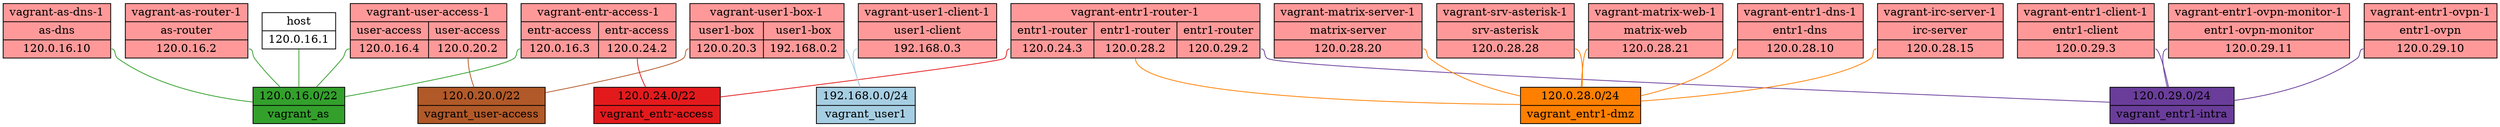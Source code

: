 # https://github.com/LeoVerto/docker-network-graph
# https://dreampuf.github.io/GraphvizOnline/
// Docker Network Graph
graph {
    graph [splines=true]
    network_vagrant_as [label="{<gw_iface> 120.0.16.0/22 | vagrant_as}" fillcolor="#33a02c" shape=record style=filled]
    "network_vagrant_entr-access" [label="{<gw_iface> 120.0.24.0/22 | vagrant_entr-access}" fillcolor="#e31a1c" shape=record style=filled]
    "network_vagrant_entr1-dmz" [label="{<gw_iface> 120.0.28.0/24 | vagrant_entr1-dmz}" fillcolor="#ff7f00" shape=record style=filled]
    "network_vagrant_entr1-intra" [label="{<gw_iface> 120.0.29.0/24 | vagrant_entr1-intra}" fillcolor="#6a3d9a" shape=record style=filled]
    "network_vagrant_user-access" [label="{<gw_iface> 120.0.20.0/22 | vagrant_user-access}" fillcolor="#b15928" shape=record style=filled]
    network_vagrant_user1 [label="{<gw_iface> 192.168.0.0/24 | vagrant_user1}" fillcolor="#a6cee3" shape=record style=filled]
    container_b3dcd19f376ff9996f648b9a5014e891ec39306b25d5d263bbc623b2a35a6614 [label="{ vagrant-entr1-router-1 | { { entr1-router |<f66e068aa13fd51bcd70233df307337bb50323771ffc2f34a0840b1db549b6da> 120.0.24.3 } | { entr1-router |<f53268c61e586b95620c5d9a004fb2643f280154773e19f54c278cd7f93fd3d7> 120.0.28.2 } | { entr1-router |<a1aefb37fd4a07f95a930996b0051ebbb53a2a9cefb5ee548860e4cb71f4acfc> 120.0.29.2 } } }" fillcolor="#ff9999" shape=record style=filled]
    container_72c5f82cb3b0c7477c69ea94cb32fb6053594ac5fb98e3e114874d94f53668dd [label="{ vagrant-srv-asterisk-1 | { { srv-asterisk |<22078c241f1307196197bb70ace843115c5f430531907421732ec61480384672> 120.0.28.28 } } }" fillcolor="#ff9999" shape=record style=filled]
    container_b83e2af18044cfd2d0047fa33d6e6a5e6e2a1377a7d897b570bcbfd8321923fd [label="{ vagrant-user1-client-1 | { { user1-client |<170fbb1945e851620db5b77f9bea4a77a21e873acbfccb07a75916e8d34593db> 192.168.0.3 } } }" fillcolor="#ff9999" shape=record style=filled]
    container_20d27d1d44d0541650d246cf50d03b44a2fdf7f5aec88d540b5153b5671c0cd2 [label="{ vagrant-entr1-client-1 | { { entr1-client |<9d28ed0815ee8f348092c74ef95017ceed1aed5a10ded3e4c349023b3aced695> 120.0.29.3 } } }" fillcolor="#ff9999" shape=record style=filled]
    container_33664c2d38d4e53746ea0a11bb0cb1fe819cfcb8edac345f6ee22141d8171f3d [label="{ vagrant-as-dns-1 | { { as-dns |<d6adef003127c9251dc5cfa97e065b2eaaf6ec477b88217af422ec69a13ecc0a> 120.0.16.10 } } }" fillcolor="#ff9999" shape=record style=filled]
    container_1f7c17781f91ba43e92478f549cb6cdd86c8b56a06b78a527e9a659fe99c212b [label="{ vagrant-matrix-web-1 | { { matrix-web |<6cad816312b28a1dc6cfc40de61c7bf948c362fa5706bb6c9cd9e5037085734f> 120.0.28.21 } } }" fillcolor="#ff9999" shape=record style=filled]
    container_01ec02b60bec50c1750704472c65942f1ac6cbc20c621d17eb2e698d47a27fda [label="{ vagrant-user1-box-1 | { { user1-box |<caf418f11ab10c32f1e85ea6fa1fb2ff8c5017e862ec47fa7dedc691a1d71291> 120.0.20.3 } | { user1-box |<c886b1d2ba52fc3ee178fb00e680bc8cc292cf2008e889508ad5030f57ad72b9> 192.168.0.2 } } }" fillcolor="#ff9999" shape=record style=filled]
    container_d9dadd84797171564b50986cc69893f858c7c6a699c1b2053d0bc3857dd3decf [label="{ vagrant-entr1-dns-1 | { { entr1-dns |<05b859e1f644c52d5d0ae55e588f3f1ebde88857a53e078b2351eaa332c19cba> 120.0.28.10 } } }" fillcolor="#ff9999" shape=record style=filled]
    container_fe89943050acf4a60425b6363df82482c6f54ee2be3e3b29ebb3f19bba77d08e [label="{ vagrant-entr1-ovpn-monitor-1 | { { entr1-ovpn-monitor |<99b477a9b65b31993fca502cbc940dd285b480d93fc9c279b2095a8c76a22aa3> 120.0.29.11 } } }" fillcolor="#ff9999" shape=record style=filled]
    container_89d767156889c9acbf667e0ff9e13d840722cc9aef2641fb756bd74ed6178333 [label="{ vagrant-as-router-1 | { { as-router |<479856b5585e483f5b5bdf30baa0fea6ec75c281dc18f6eec9152de87fd3b579> 120.0.16.2 } } }" fillcolor="#ff9999" shape=record style=filled]
    container_e2ab23696a06f17021956d1b2cc34e1dd11a5da594a7e79559667194a4729358 [label="{ vagrant-user-access-1 | { { user-access |<43247aac8c642e5bbb34b3363208fc60b939911a1a07a99bd7fb5dad29448ce5> 120.0.16.4 } | { user-access |<9227ada1ce80358a44bbf747130f2a52a3cb8eb8aac1f167173d1602642611c8> 120.0.20.2 } } }" fillcolor="#ff9999" shape=record style=filled]
    container_8476c6259d0eca2576ffee84c78bc75fa7490eecfff62f4f4aa00567b3d4c5b1 [label="{ vagrant-irc-server-1 | { { irc-server |<d17afde7177397f90a6fe9e2b293431644b71503979637f8fbac02f957c178bd> 120.0.28.15 } } }" fillcolor="#ff9999" shape=record style=filled]
    container_8cd4d1db254f56d68e144fd7d30141c5b0c2bffd76a5365fe8b042e660e7b1e8 [label="{ vagrant-matrix-server-1 | { { matrix-server |<122824df74e53d04f56f58ea9b1d07f43221e0be1528367623713e7dc56d93a9> 120.0.28.20 } } }" fillcolor="#ff9999" shape=record style=filled]
    container_48a78e677ba62d66bd950c337659149b2bd1ed6f7e797762c917890508ce5cbb [label="{ vagrant-entr1-ovpn-1 | { { entr1-ovpn |<eb799c5cad6708ffe9e3fac04cdb0d6828fa71c45b2b0806c64cdb93c5538a6a> 120.0.29.10 } } }" fillcolor="#ff9999" shape=record style=filled]
    container_2399d23aa6eb21a69385c1e9c37f6928aa241e0298c218e38a762b12d7564878 [label="{ vagrant-entr-access-1 | { { entr-access |<bdd738c8b9da9639f69004c9db6455445099c079eb33b1a16bcd1b4dc89f5396> 120.0.16.3 } | { entr-access |<50231986a89d39d51c41d1c1945922e99ae57127a58426bdf32fae8c9f237468> 120.0.24.2 } } }" fillcolor="#ff9999" shape=record style=filled]
    container_b3dcd19f376ff9996f648b9a5014e891ec39306b25d5d263bbc623b2a35a6614:f66e068aa13fd51bcd70233df307337bb50323771ffc2f34a0840b1db549b6da -- "network_vagrant_entr-access" [color="#e31a1c"]
    container_b3dcd19f376ff9996f648b9a5014e891ec39306b25d5d263bbc623b2a35a6614:f53268c61e586b95620c5d9a004fb2643f280154773e19f54c278cd7f93fd3d7 -- "network_vagrant_entr1-dmz" [color="#ff7f00"]
    container_b3dcd19f376ff9996f648b9a5014e891ec39306b25d5d263bbc623b2a35a6614:a1aefb37fd4a07f95a930996b0051ebbb53a2a9cefb5ee548860e4cb71f4acfc -- "network_vagrant_entr1-intra" [color="#6a3d9a"]
    container_72c5f82cb3b0c7477c69ea94cb32fb6053594ac5fb98e3e114874d94f53668dd:"22078c241f1307196197bb70ace843115c5f430531907421732ec61480384672" -- "network_vagrant_entr1-dmz" [color="#ff7f00"]
    container_b83e2af18044cfd2d0047fa33d6e6a5e6e2a1377a7d897b570bcbfd8321923fd:"170fbb1945e851620db5b77f9bea4a77a21e873acbfccb07a75916e8d34593db" -- network_vagrant_user1 [color="#a6cee3"]
    container_20d27d1d44d0541650d246cf50d03b44a2fdf7f5aec88d540b5153b5671c0cd2:"9d28ed0815ee8f348092c74ef95017ceed1aed5a10ded3e4c349023b3aced695" -- "network_vagrant_entr1-intra" [color="#6a3d9a"]
    container_33664c2d38d4e53746ea0a11bb0cb1fe819cfcb8edac345f6ee22141d8171f3d:d6adef003127c9251dc5cfa97e065b2eaaf6ec477b88217af422ec69a13ecc0a -- network_vagrant_as [color="#33a02c"]
    container_1f7c17781f91ba43e92478f549cb6cdd86c8b56a06b78a527e9a659fe99c212b:"6cad816312b28a1dc6cfc40de61c7bf948c362fa5706bb6c9cd9e5037085734f" -- "network_vagrant_entr1-dmz" [color="#ff7f00"]
    container_01ec02b60bec50c1750704472c65942f1ac6cbc20c621d17eb2e698d47a27fda:caf418f11ab10c32f1e85ea6fa1fb2ff8c5017e862ec47fa7dedc691a1d71291 -- "network_vagrant_user-access" [color="#b15928"]
    container_01ec02b60bec50c1750704472c65942f1ac6cbc20c621d17eb2e698d47a27fda:c886b1d2ba52fc3ee178fb00e680bc8cc292cf2008e889508ad5030f57ad72b9 -- network_vagrant_user1 [color="#a6cee3"]
    container_d9dadd84797171564b50986cc69893f858c7c6a699c1b2053d0bc3857dd3decf:"05b859e1f644c52d5d0ae55e588f3f1ebde88857a53e078b2351eaa332c19cba" -- "network_vagrant_entr1-dmz" [color="#ff7f00"]
    container_fe89943050acf4a60425b6363df82482c6f54ee2be3e3b29ebb3f19bba77d08e:"99b477a9b65b31993fca502cbc940dd285b480d93fc9c279b2095a8c76a22aa3" -- "network_vagrant_entr1-intra" [color="#6a3d9a"]
    container_89d767156889c9acbf667e0ff9e13d840722cc9aef2641fb756bd74ed6178333:"479856b5585e483f5b5bdf30baa0fea6ec75c281dc18f6eec9152de87fd3b579" -- network_vagrant_as [color="#33a02c"]
    container_e2ab23696a06f17021956d1b2cc34e1dd11a5da594a7e79559667194a4729358:"43247aac8c642e5bbb34b3363208fc60b939911a1a07a99bd7fb5dad29448ce5" -- network_vagrant_as [color="#33a02c"]
    container_e2ab23696a06f17021956d1b2cc34e1dd11a5da594a7e79559667194a4729358:"9227ada1ce80358a44bbf747130f2a52a3cb8eb8aac1f167173d1602642611c8" -- "network_vagrant_user-access" [color="#b15928"]
    container_8476c6259d0eca2576ffee84c78bc75fa7490eecfff62f4f4aa00567b3d4c5b1:d17afde7177397f90a6fe9e2b293431644b71503979637f8fbac02f957c178bd -- "network_vagrant_entr1-dmz" [color="#ff7f00"]
    container_8cd4d1db254f56d68e144fd7d30141c5b0c2bffd76a5365fe8b042e660e7b1e8:"122824df74e53d04f56f58ea9b1d07f43221e0be1528367623713e7dc56d93a9" -- "network_vagrant_entr1-dmz" [color="#ff7f00"]
    container_48a78e677ba62d66bd950c337659149b2bd1ed6f7e797762c917890508ce5cbb:eb799c5cad6708ffe9e3fac04cdb0d6828fa71c45b2b0806c64cdb93c5538a6a -- "network_vagrant_entr1-intra" [color="#6a3d9a"]
    container_2399d23aa6eb21a69385c1e9c37f6928aa241e0298c218e38a762b12d7564878:bdd738c8b9da9639f69004c9db6455445099c079eb33b1a16bcd1b4dc89f5396 -- network_vagrant_as [color="#33a02c"]
    container_2399d23aa6eb21a69385c1e9c37f6928aa241e0298c218e38a762b12d7564878:"50231986a89d39d51c41d1c1945922e99ae57127a58426bdf32fae8c9f237468" -- "network_vagrant_entr-access" [color="#e31a1c"]
    host [label="{ host | 120.0.16.1 }" fillcolor="#ffffff" shape=record style=filled]
    host -- network_vagrant_as [color="#33a02c"]
}
